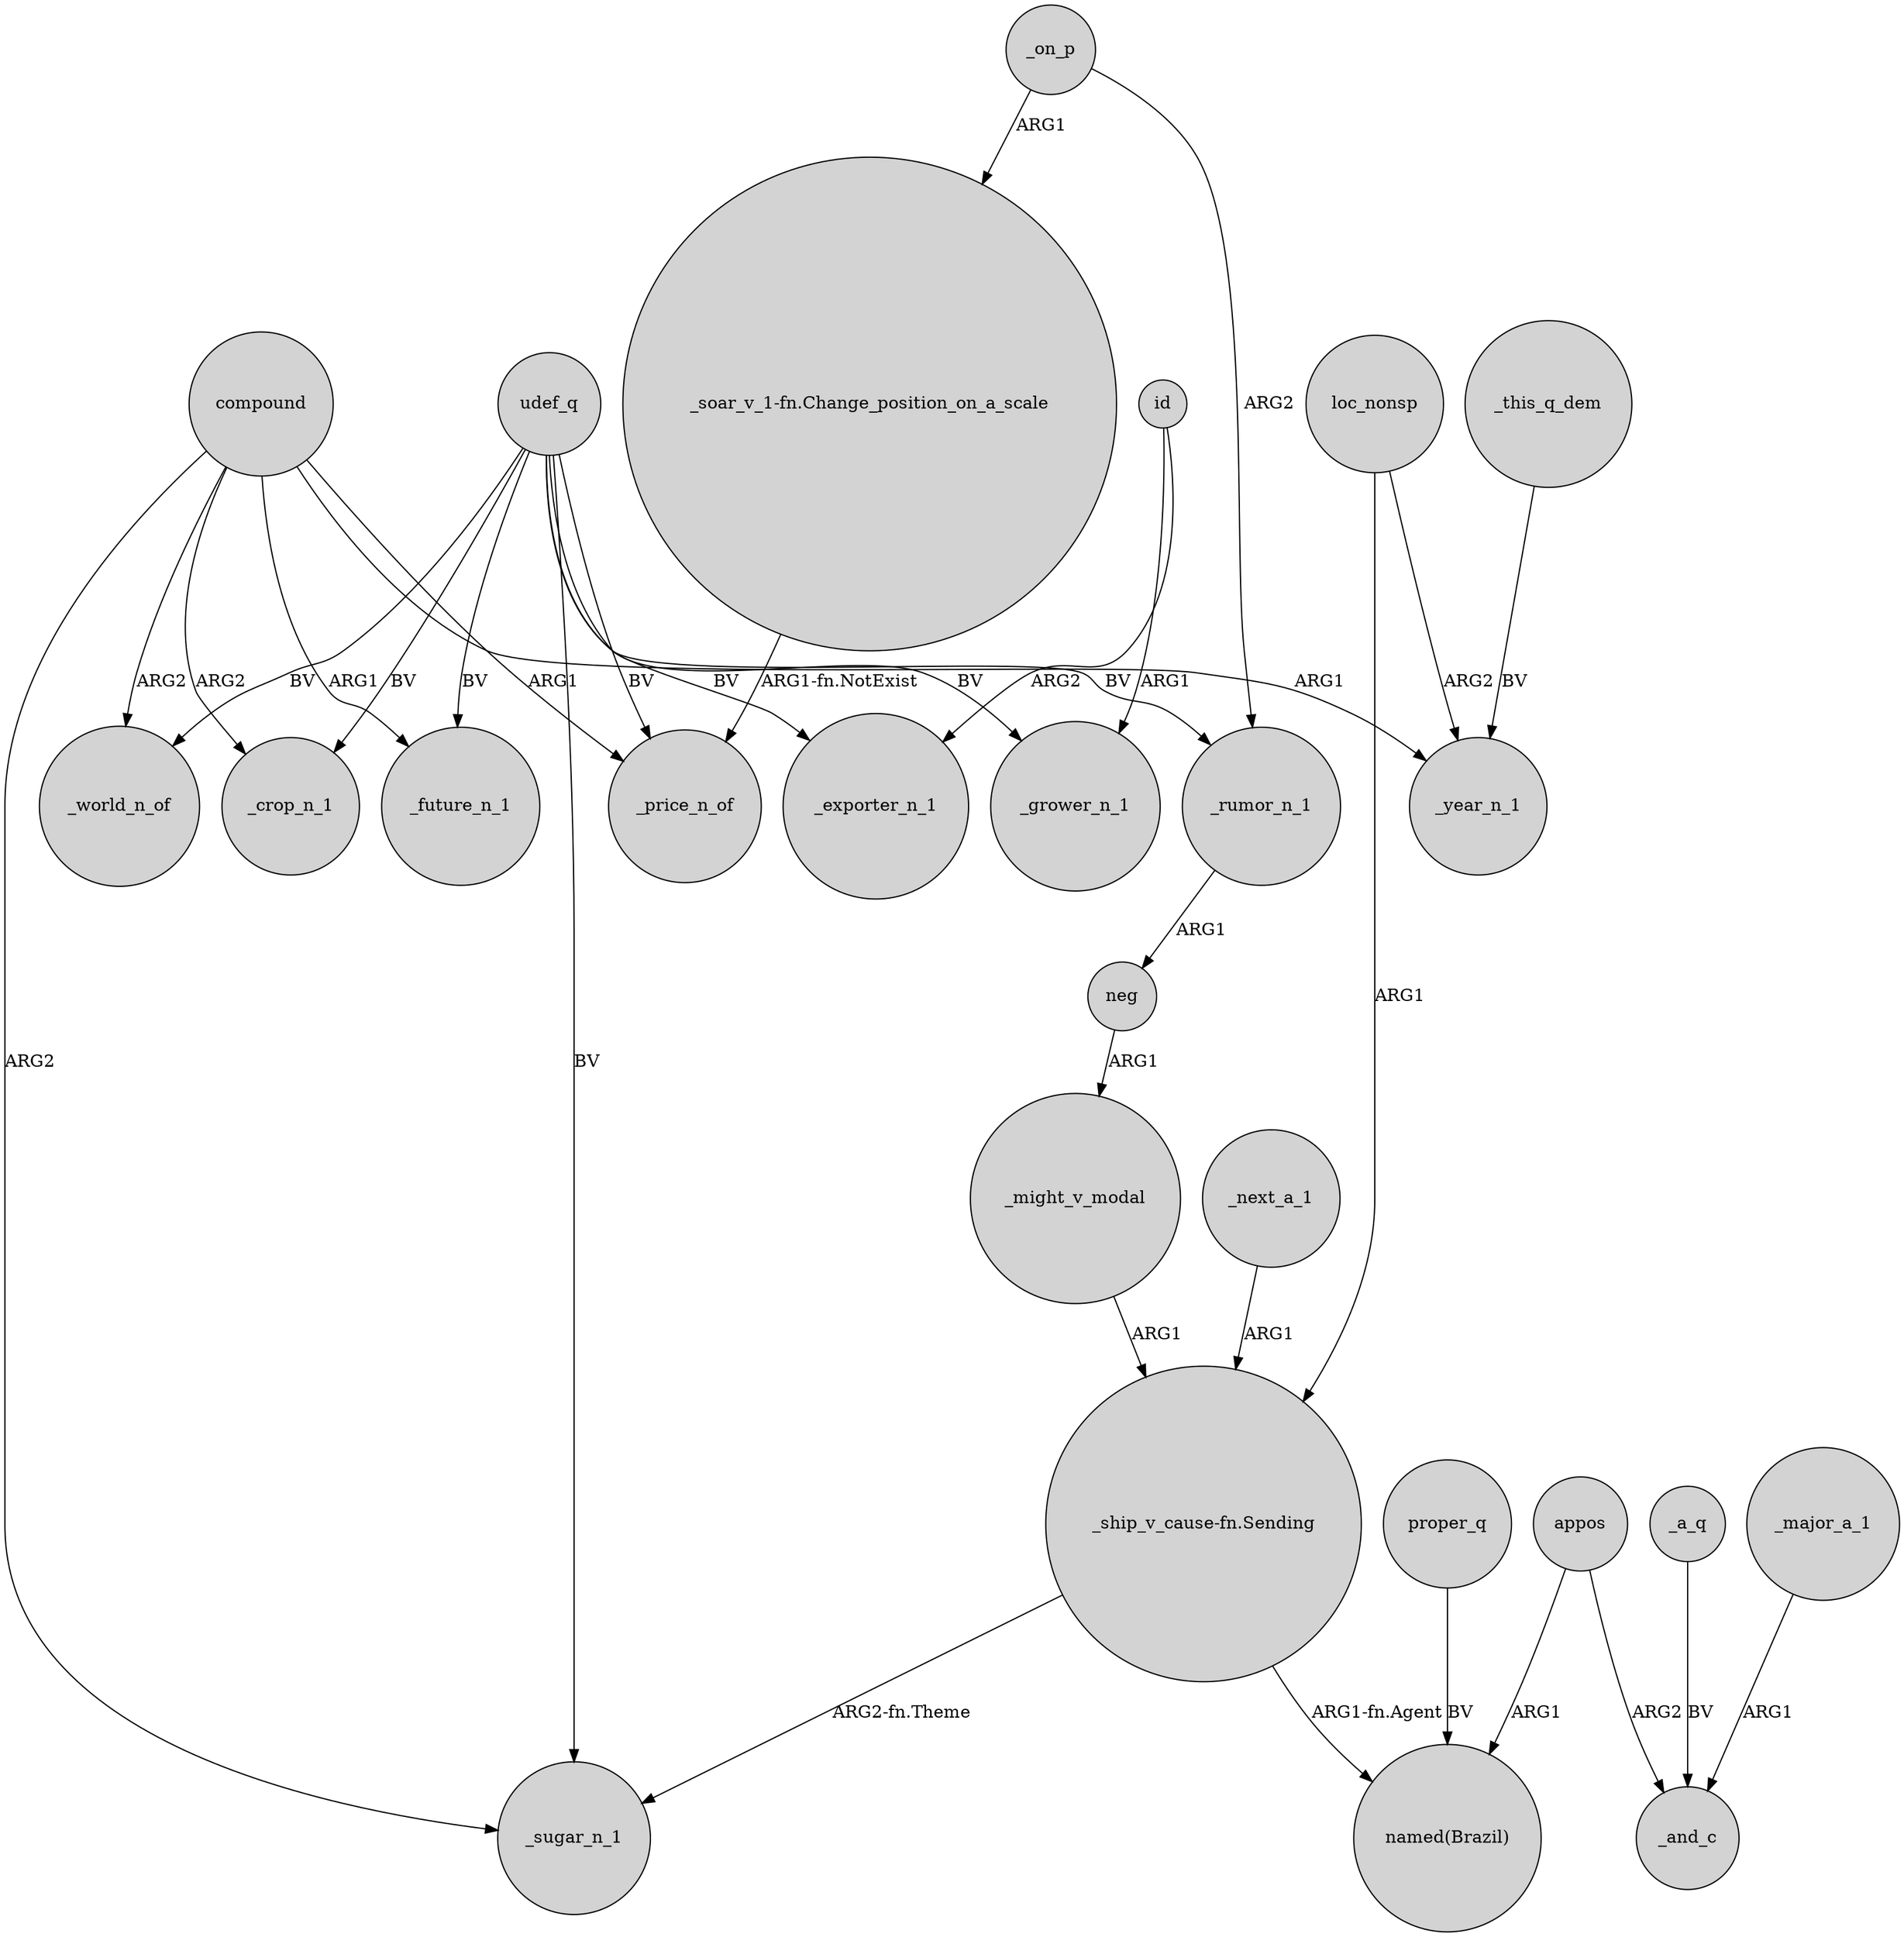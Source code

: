 digraph {
	node [shape=circle style=filled]
	appos -> "named(Brazil)" [label=ARG1]
	_might_v_modal -> "_ship_v_cause-fn.Sending" [label=ARG1]
	compound -> _future_n_1 [label=ARG1]
	udef_q -> _price_n_of [label=BV]
	compound -> _world_n_of [label=ARG2]
	compound -> _crop_n_1 [label=ARG2]
	udef_q -> _rumor_n_1 [label=BV]
	compound -> _sugar_n_1 [label=ARG2]
	id -> _exporter_n_1 [label=ARG2]
	udef_q -> _world_n_of [label=BV]
	"_soar_v_1-fn.Change_position_on_a_scale" -> _price_n_of [label="ARG1-fn.NotExist"]
	udef_q -> _sugar_n_1 [label=BV]
	neg -> _might_v_modal [label=ARG1]
	_rumor_n_1 -> neg [label=ARG1]
	_on_p -> _rumor_n_1 [label=ARG2]
	appos -> _and_c [label=ARG2]
	_next_a_1 -> "_ship_v_cause-fn.Sending" [label=ARG1]
	"_ship_v_cause-fn.Sending" -> "named(Brazil)" [label="ARG1-fn.Agent"]
	udef_q -> _grower_n_1 [label=BV]
	_a_q -> _and_c [label=BV]
	"_ship_v_cause-fn.Sending" -> _sugar_n_1 [label="ARG2-fn.Theme"]
	loc_nonsp -> _year_n_1 [label=ARG2]
	udef_q -> _future_n_1 [label=BV]
	_major_a_1 -> _and_c [label=ARG1]
	proper_q -> "named(Brazil)" [label=BV]
	loc_nonsp -> "_ship_v_cause-fn.Sending" [label=ARG1]
	udef_q -> _crop_n_1 [label=BV]
	_on_p -> "_soar_v_1-fn.Change_position_on_a_scale" [label=ARG1]
	compound -> _price_n_of [label=ARG1]
	id -> _grower_n_1 [label=ARG1]
	compound -> _year_n_1 [label=ARG1]
	udef_q -> _exporter_n_1 [label=BV]
	_this_q_dem -> _year_n_1 [label=BV]
}
